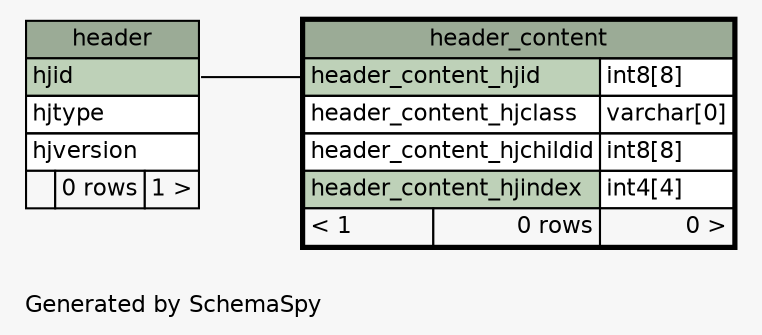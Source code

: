 // dot 2.22.2 on Windows Vista 6.0
// SchemaSpy rev 536
digraph "oneDegreeRelationshipsDiagram" {
  graph [
    rankdir="RL"
    bgcolor="#f7f7f7"
    label="\nGenerated by SchemaSpy"
    labeljust="l"
    nodesep="0.18"
    ranksep="0.46"
    fontname="Helvetica"
    fontsize="11"
  ];
  node [
    fontname="Helvetica"
    fontsize="11"
    shape="plaintext"
  ];
  edge [
    arrowsize="0.8"
  ];
  "header_content":"header_content_hjid":w -> "header":"hjid":e [arrowhead=none arrowtail=crowodot];
  "header" [
    label=<
    <TABLE BORDER="0" CELLBORDER="1" CELLSPACING="0" BGCOLOR="#ffffff">
      <TR><TD COLSPAN="3" BGCOLOR="#9bab96" ALIGN="CENTER">header</TD></TR>
      <TR><TD PORT="hjid" COLSPAN="3" BGCOLOR="#bed1b8" ALIGN="LEFT">hjid</TD></TR>
      <TR><TD PORT="hjtype" COLSPAN="3" ALIGN="LEFT">hjtype</TD></TR>
      <TR><TD PORT="hjversion" COLSPAN="3" ALIGN="LEFT">hjversion</TD></TR>
      <TR><TD ALIGN="LEFT" BGCOLOR="#f7f7f7">  </TD><TD ALIGN="RIGHT" BGCOLOR="#f7f7f7">0 rows</TD><TD ALIGN="RIGHT" BGCOLOR="#f7f7f7">1 &gt;</TD></TR>
    </TABLE>>
    URL="header.html"
    tooltip="header"
  ];
  "header_content" [
    label=<
    <TABLE BORDER="2" CELLBORDER="1" CELLSPACING="0" BGCOLOR="#ffffff">
      <TR><TD COLSPAN="3" BGCOLOR="#9bab96" ALIGN="CENTER">header_content</TD></TR>
      <TR><TD PORT="header_content_hjid" COLSPAN="2" BGCOLOR="#bed1b8" ALIGN="LEFT">header_content_hjid</TD><TD PORT="header_content_hjid.type" ALIGN="LEFT">int8[8]</TD></TR>
      <TR><TD PORT="header_content_hjclass" COLSPAN="2" ALIGN="LEFT">header_content_hjclass</TD><TD PORT="header_content_hjclass.type" ALIGN="LEFT">varchar[0]</TD></TR>
      <TR><TD PORT="header_content_hjchildid" COLSPAN="2" ALIGN="LEFT">header_content_hjchildid</TD><TD PORT="header_content_hjchildid.type" ALIGN="LEFT">int8[8]</TD></TR>
      <TR><TD PORT="header_content_hjindex" COLSPAN="2" BGCOLOR="#bed1b8" ALIGN="LEFT">header_content_hjindex</TD><TD PORT="header_content_hjindex.type" ALIGN="LEFT">int4[4]</TD></TR>
      <TR><TD ALIGN="LEFT" BGCOLOR="#f7f7f7">&lt; 1</TD><TD ALIGN="RIGHT" BGCOLOR="#f7f7f7">0 rows</TD><TD ALIGN="RIGHT" BGCOLOR="#f7f7f7">0 &gt;</TD></TR>
    </TABLE>>
    URL="header_content.html"
    tooltip="header_content"
  ];
}
